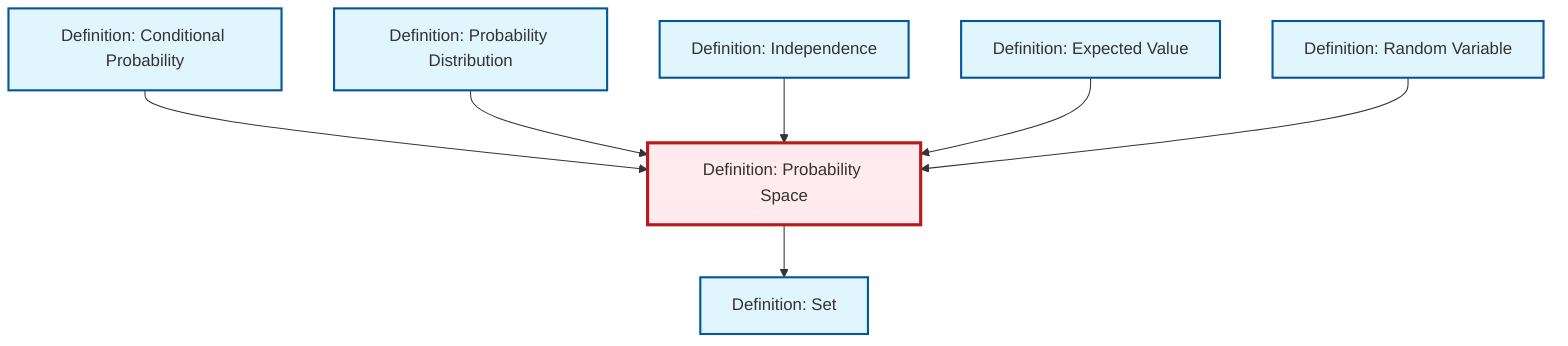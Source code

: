 graph TD
    classDef definition fill:#e1f5fe,stroke:#01579b,stroke-width:2px
    classDef theorem fill:#f3e5f5,stroke:#4a148c,stroke-width:2px
    classDef axiom fill:#fff3e0,stroke:#e65100,stroke-width:2px
    classDef example fill:#e8f5e9,stroke:#1b5e20,stroke-width:2px
    classDef current fill:#ffebee,stroke:#b71c1c,stroke-width:3px
    def-probability-space["Definition: Probability Space"]:::definition
    def-expectation["Definition: Expected Value"]:::definition
    def-conditional-probability["Definition: Conditional Probability"]:::definition
    def-random-variable["Definition: Random Variable"]:::definition
    def-independence["Definition: Independence"]:::definition
    def-set["Definition: Set"]:::definition
    def-probability-distribution["Definition: Probability Distribution"]:::definition
    def-conditional-probability --> def-probability-space
    def-probability-distribution --> def-probability-space
    def-independence --> def-probability-space
    def-expectation --> def-probability-space
    def-random-variable --> def-probability-space
    def-probability-space --> def-set
    class def-probability-space current